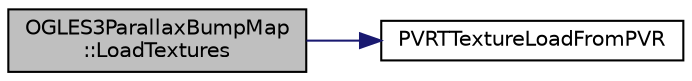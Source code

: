 digraph "OGLES3ParallaxBumpMap::LoadTextures"
{
  edge [fontname="Helvetica",fontsize="10",labelfontname="Helvetica",labelfontsize="10"];
  node [fontname="Helvetica",fontsize="10",shape=record];
  rankdir="LR";
  Node1 [label="OGLES3ParallaxBumpMap\l::LoadTextures",height=0.2,width=0.4,color="black", fillcolor="grey75", style="filled", fontcolor="black"];
  Node1 -> Node2 [color="midnightblue",fontsize="10",style="solid",fontname="Helvetica"];
  Node2 [label="PVRTTextureLoadFromPVR",height=0.2,width=0.4,color="black", fillcolor="white", style="filled",URL="$group___a_p_i___o_g_l_e_s.html#ga6eecac4c871ba7ccdd0ef4b057a7d596",tooltip="Allows textures to be stored in binary PVR files and loaded in. Can load parts of a mipmaped texture ..."];
}
